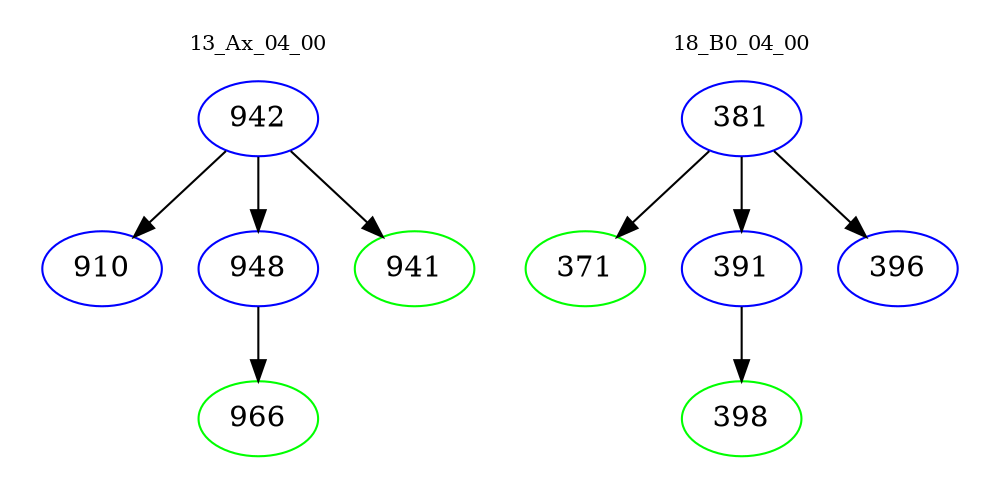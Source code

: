digraph{
subgraph cluster_0 {
color = white
label = "13_Ax_04_00";
fontsize=10;
T0_942 [label="942", color="blue"]
T0_942 -> T0_910 [color="black"]
T0_910 [label="910", color="blue"]
T0_942 -> T0_948 [color="black"]
T0_948 [label="948", color="blue"]
T0_948 -> T0_966 [color="black"]
T0_966 [label="966", color="green"]
T0_942 -> T0_941 [color="black"]
T0_941 [label="941", color="green"]
}
subgraph cluster_1 {
color = white
label = "18_B0_04_00";
fontsize=10;
T1_381 [label="381", color="blue"]
T1_381 -> T1_371 [color="black"]
T1_371 [label="371", color="green"]
T1_381 -> T1_391 [color="black"]
T1_391 [label="391", color="blue"]
T1_391 -> T1_398 [color="black"]
T1_398 [label="398", color="green"]
T1_381 -> T1_396 [color="black"]
T1_396 [label="396", color="blue"]
}
}
